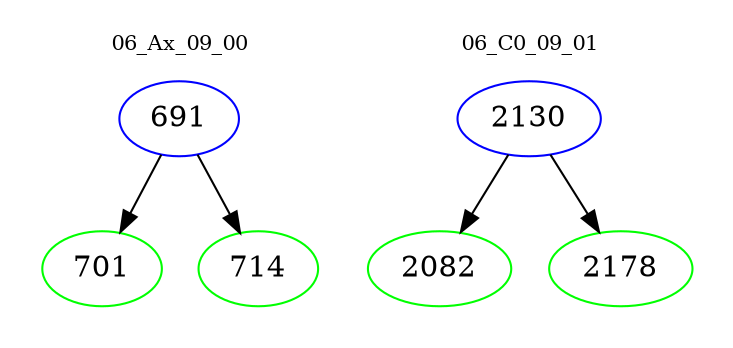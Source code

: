 digraph{
subgraph cluster_0 {
color = white
label = "06_Ax_09_00";
fontsize=10;
T0_691 [label="691", color="blue"]
T0_691 -> T0_701 [color="black"]
T0_701 [label="701", color="green"]
T0_691 -> T0_714 [color="black"]
T0_714 [label="714", color="green"]
}
subgraph cluster_1 {
color = white
label = "06_C0_09_01";
fontsize=10;
T1_2130 [label="2130", color="blue"]
T1_2130 -> T1_2082 [color="black"]
T1_2082 [label="2082", color="green"]
T1_2130 -> T1_2178 [color="black"]
T1_2178 [label="2178", color="green"]
}
}
